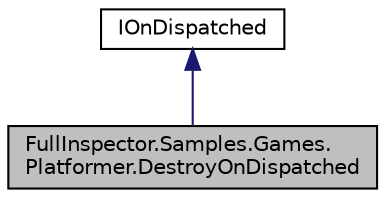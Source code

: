 digraph "FullInspector.Samples.Games.Platformer.DestroyOnDispatched"
{
  edge [fontname="Helvetica",fontsize="10",labelfontname="Helvetica",labelfontsize="10"];
  node [fontname="Helvetica",fontsize="10",shape=record];
  Node1 [label="FullInspector.Samples.Games.\lPlatformer.DestroyOnDispatched",height=0.2,width=0.4,color="black", fillcolor="grey75", style="filled" fontcolor="black"];
  Node2 -> Node1 [dir="back",color="midnightblue",fontsize="10",style="solid",fontname="Helvetica"];
  Node2 [label="IOnDispatched",height=0.2,width=0.4,color="black", fillcolor="white", style="filled",URL="$interface_full_inspector_1_1_samples_1_1_games_1_1_platformer_1_1_i_on_dispatched.html",tooltip="Interface for objects which can be dispatched to. "];
}
